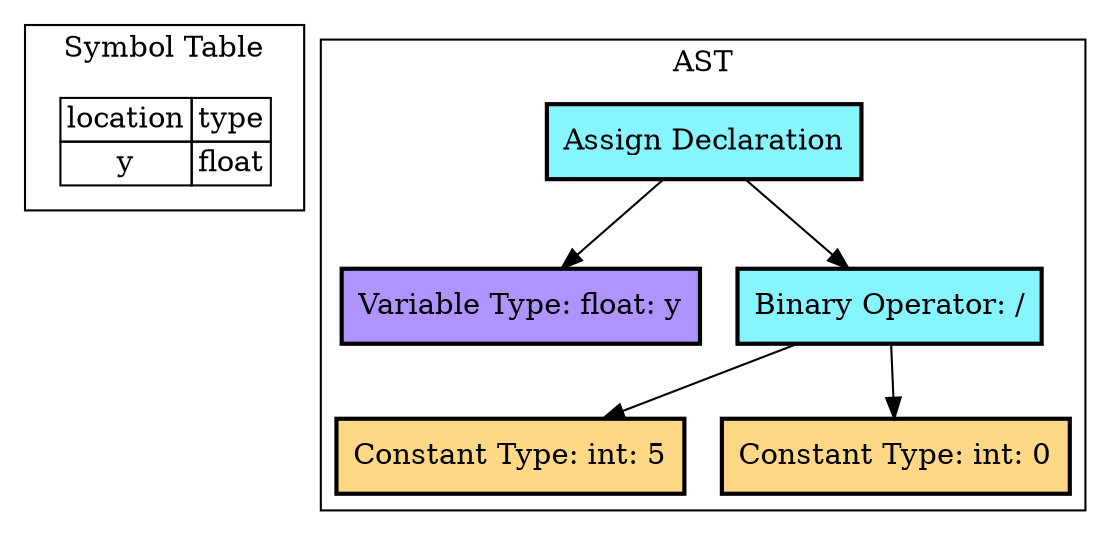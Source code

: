 Digraph G { 
	subgraph cluster_0 {
		tbl [
			shape=plaintext
			label=<
				<table border='0' cellborder='1' cellspacing='0'>
					<tr><td>location</td><td>type</td></tr>
						<tr><td>y</td><td>float</td></tr>
				</table>
			>];
		label = "Symbol Table";
	}
subgraph cluster_1 {
node [style=filled, shape=rectangle, penwidth=2];
T[label="Assign Declaration", fillcolor="#87f5ff"] 
N0T[label="Variable Type: float: y", fillcolor="#af93ff"] 
N1T[label="Binary Operator: /", fillcolor="#87f5ff"] 
N0N1T[label="Constant Type: int: 5", fillcolor="#FFD885"] 
N1N1T[label="Constant Type: int: 0", fillcolor="#FFD885"] 
T -> N0T
T -> N1T
N1T -> N0N1T
N1T -> N1N1T
label = "AST";
}
}